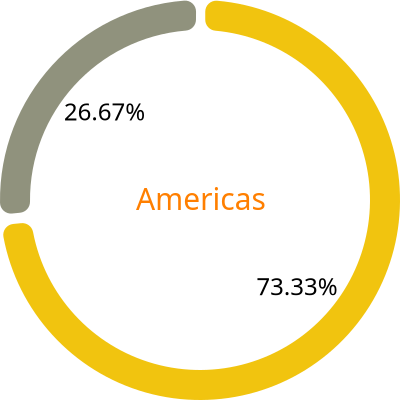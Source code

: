 {
  "$schema": "https://vega.github.io/schema/vega/v5.json",
  "description": "Donut Chart of Development Status in Americas",
  "width": 200,
  "height": 200,
  "autosize": "none",
  
  "signals": [
    {"name": "startAngle", "value": 0},
    {"name": "endAngle", "value": 6.29},
    {"name": "padAngle", "value": 0.04},
    {"name": "innerRadius", "value": 85},
    {"name": "cornerRadius", "value": 5.5},
    {"name": "sort", "value": false}
  ],
  
  "data": [
    {
      "name": "table",
      "values": [
        {"Region": "Developed", "Total_cases": 33},
        {"Region": "Developing", "Total_cases": 12}
      ],
      "transform": [
        {
          "type": "joinaggregate",
          "fields": ["Total_cases"],
          "ops": ["sum"],
          "as": ["Total"]
        },
        {
          "type": "formula",
          "expr": "(datum.Total_cases / datum.Total) * 100",
          "as": "Percentage"
        },
        {
          "type": "pie",
          "field": "Total_cases",
          "startAngle": {"signal": "startAngle"},
          "endAngle": {"signal": "endAngle"},
          "sort": {"signal": "sort"}
        }
      ]
    }
  ],
  
  "scales": [
    {
      "name": "color",
      "type": "ordinal",
      "domain": {"data": "table", "field": "Region"},
      "range": ["#F1C40F","#90927d"]
    }
  ],
  
  "marks": [
    {
      "type": "arc",
      "from": {"data": "table"},
      "encode": {
        "enter": {
          "fill": {"scale": "color", "field": "Region"},
          "x": {"signal": "width / 2"},
          "y": {"signal": "height / 2"}
        },
        "update": {
          "startAngle": {"field": "startAngle"},
          "endAngle": {"field": "endAngle"},
          "padAngle": {"signal": "padAngle"},
          "innerRadius": {"signal": "innerRadius"},
          "outerRadius": {"signal": "width / 2"},
          "cornerRadius": {"signal": "cornerRadius"}
        }
      }
    },
    {
      "name": "mark_id",
      "type": "text",
      "from": {"data": "table"},
      "encode": {
        "enter": {
          "text": {"signal": "if(datum['endAngle'] - datum['startAngle'] < 0.3, '', format(datum['Percentage'], '.2f') + '%')"},
          "x": {"signal": "width / 2"},
          "y": {"signal": "height / 2"},
          "radius": {"signal": "width / 2 * 0.65"},
          "theta": {"signal": "(datum['startAngle'] + datum['endAngle']) / 2"},
          "fill": {"value": "black"},
          "fontSize": {"value": 12},
          "align": {"value": "center"},
          "baseline": {"value": "middle"}
        }
      }
    },
    {
      "type": "text",
      "encode": {
        "enter": {
          "x": {"signal": "width / 2"},
          "y": {"signal": "height / 2"},
          "text": {"value": "Americas"},
          "fontSize": {"value": 15},
          "align": {"value": "center"},
          "baseline": {"value": "middle"},
          "fill": {"value": "#ff7f00"}  
        }
      }
    }
  ]
}
